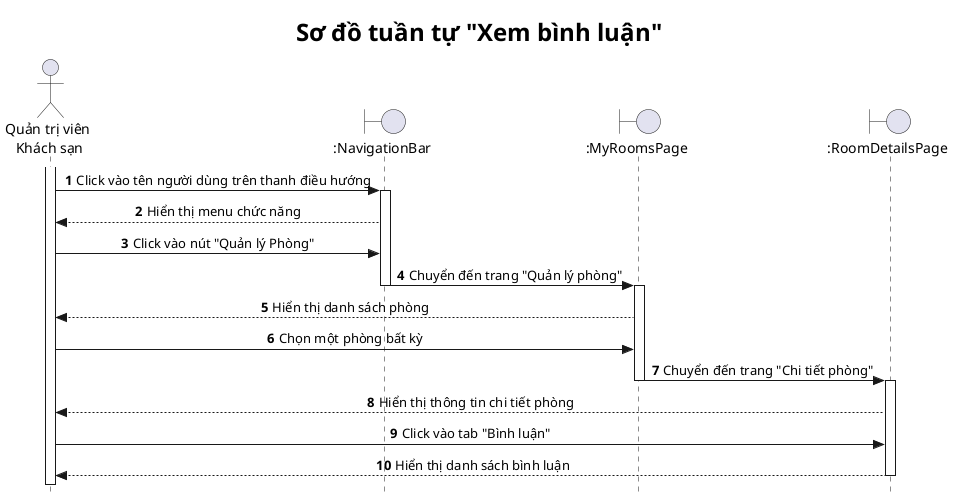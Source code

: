 @startuml

title <size: 24> Sơ đồ tuần tự "Xem bình luận" </size>

skinparam style strictuml
skinparam SequenceMessageAlignment center

autonumber

actor "Quản trị viên\n Khách sạn" as A
boundary ":NavigationBar" as NB  
boundary ":MyRoomsPage" as MRP 
boundary ":RoomDetailsPage" as RDP

activate A
A -> NB: Click vào tên người dùng trên thanh điều hướng
activate NB
NB --> A: Hiển thị menu chức năng
A -> NB: Click vào nút "Quản lý Phòng"
NB -> MRP: Chuyển đến trang "Quản lý phòng"
deactivate NB
activate MRP
MRP --> A: Hiển thị danh sách phòng
A -> MRP: Chọn một phòng bất kỳ
MRP -> RDP: Chuyển đến trang "Chi tiết phòng"
deactivate MRP
activate RDP
RDP --> A: Hiển thị thông tin chi tiết phòng
A -> RDP: Click vào tab "Bình luận"
RDP --> A: Hiển thị danh sách bình luận
deactivate RDP

@enduml